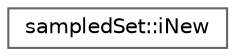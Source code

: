 digraph "Graphical Class Hierarchy"
{
 // LATEX_PDF_SIZE
  bgcolor="transparent";
  edge [fontname=Helvetica,fontsize=10,labelfontname=Helvetica,labelfontsize=10];
  node [fontname=Helvetica,fontsize=10,shape=box,height=0.2,width=0.4];
  rankdir="LR";
  Node0 [id="Node000000",label="sampledSet::iNew",height=0.2,width=0.4,color="grey40", fillcolor="white", style="filled",URL="$classFoam_1_1sampledSet_1_1iNew.html",tooltip=" "];
}
